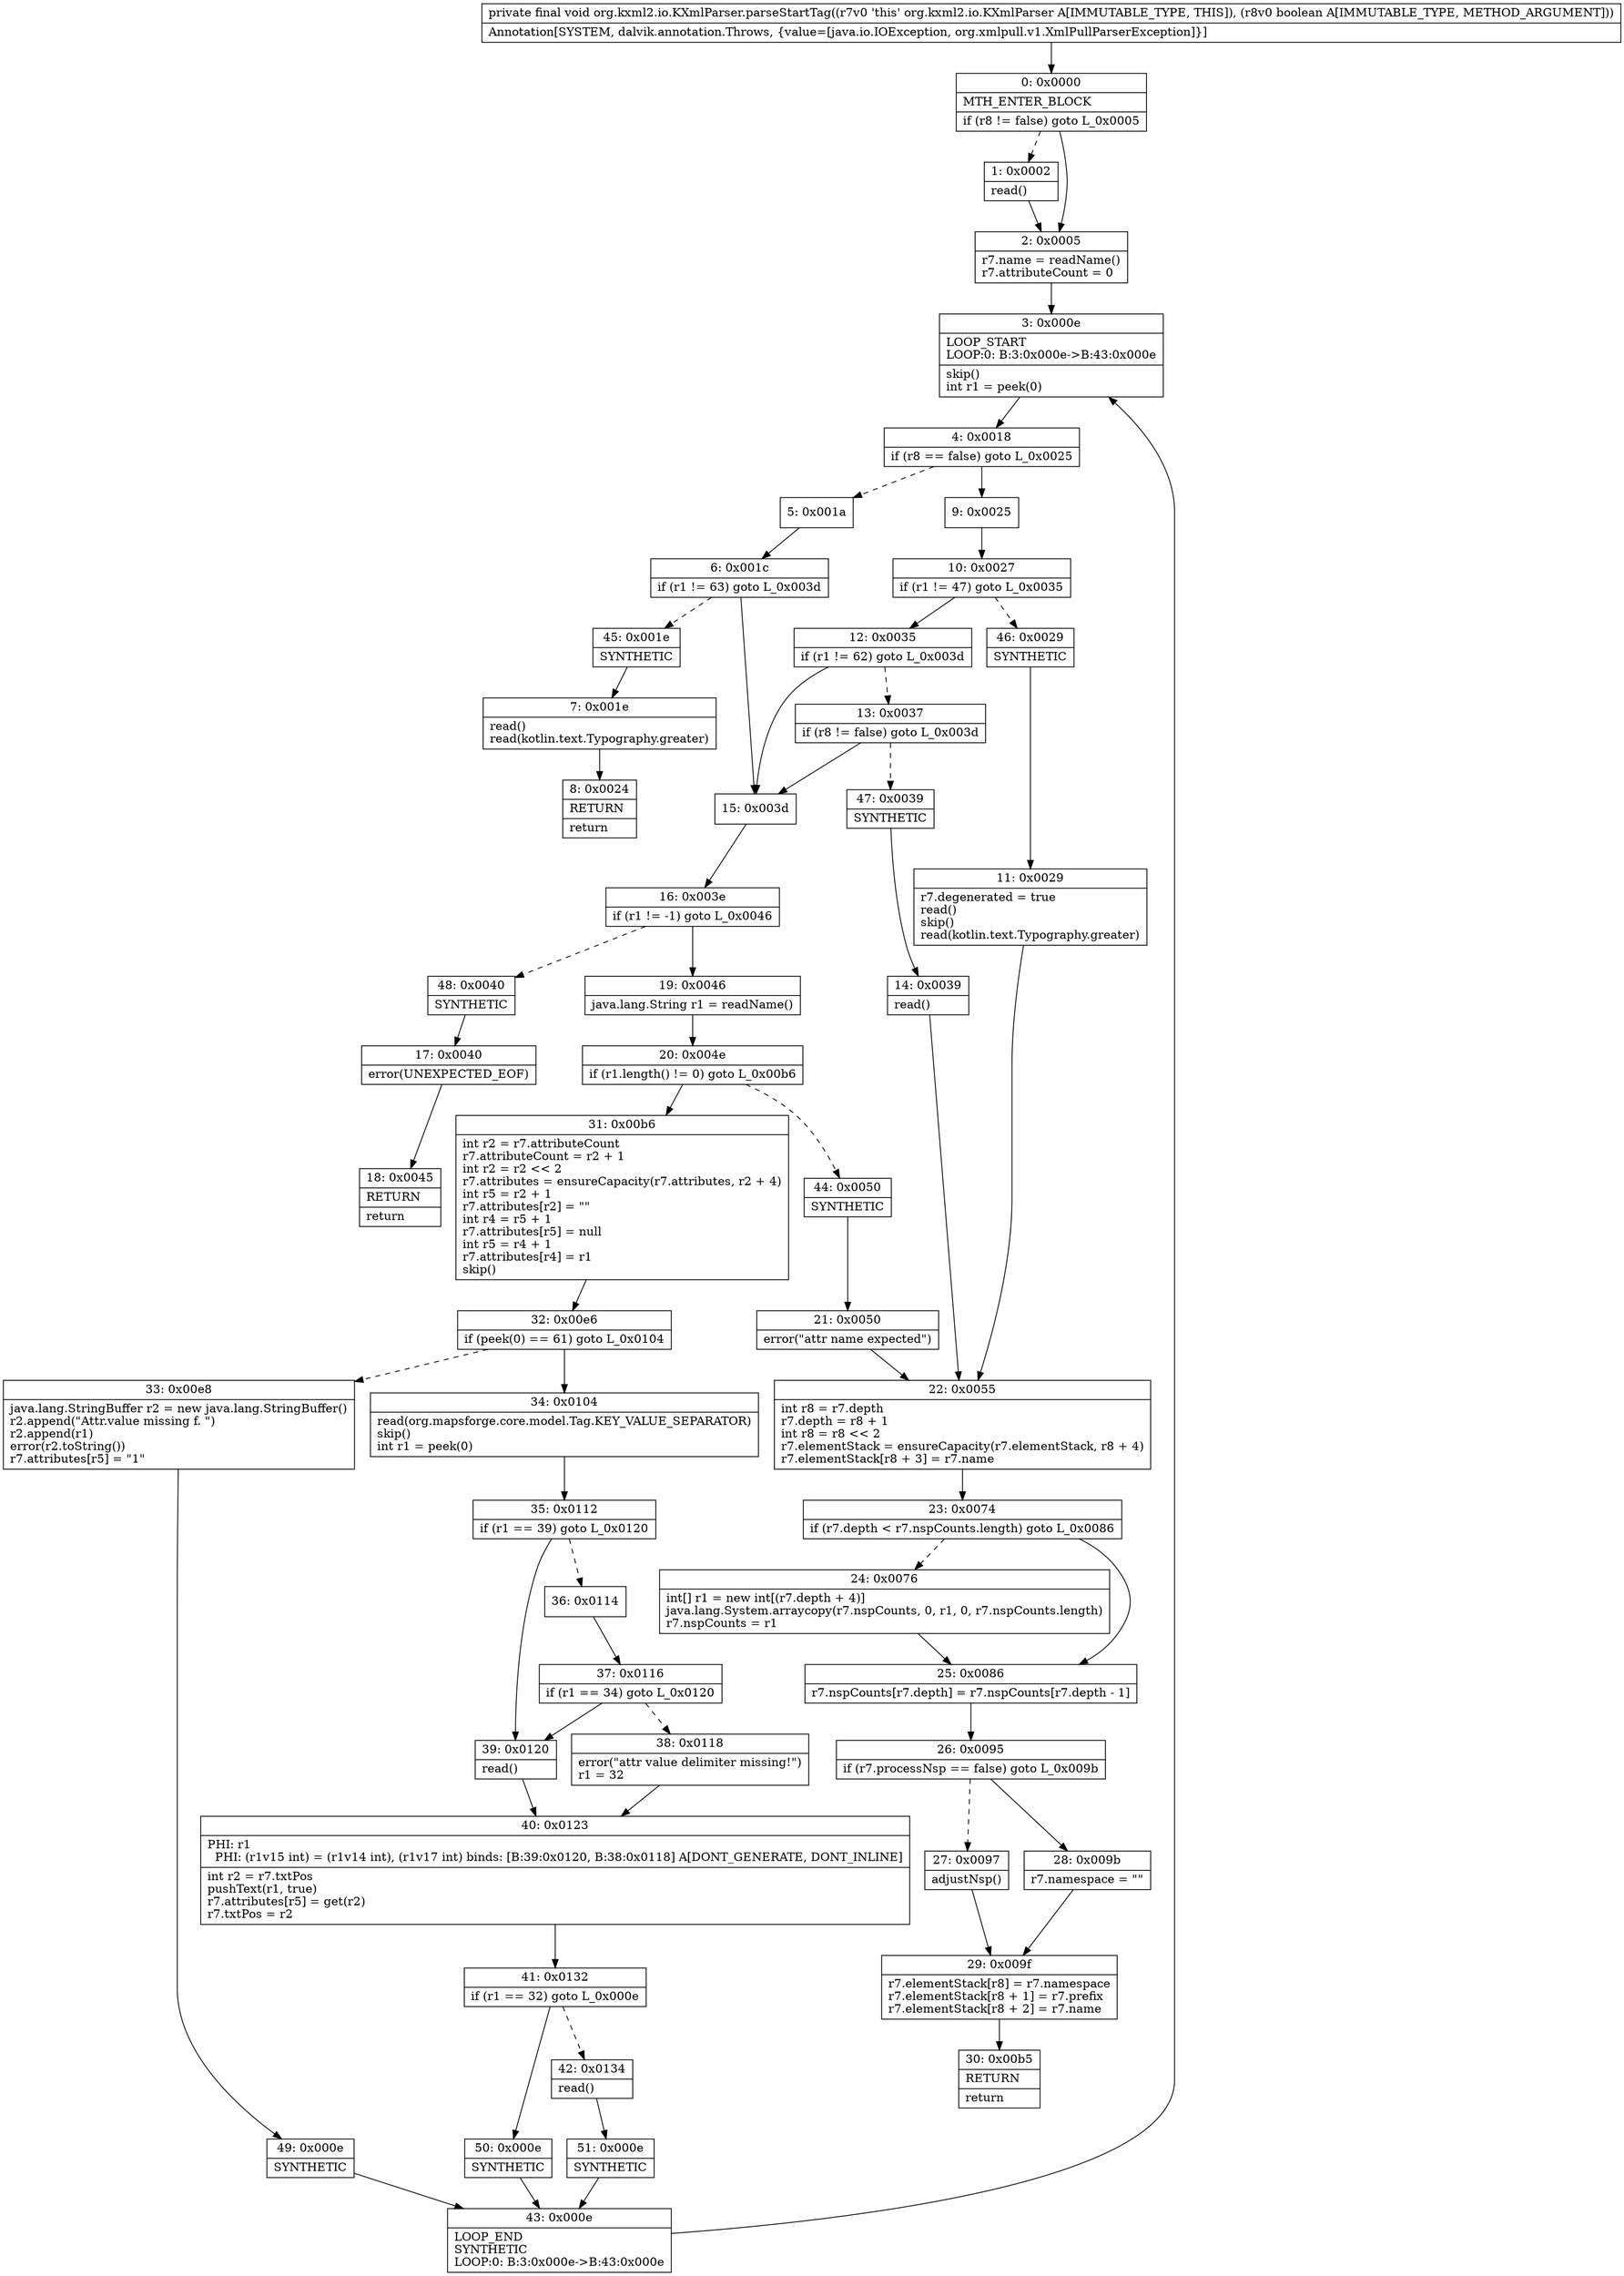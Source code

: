 digraph "CFG fororg.kxml2.io.KXmlParser.parseStartTag(Z)V" {
Node_0 [shape=record,label="{0\:\ 0x0000|MTH_ENTER_BLOCK\l|if (r8 != false) goto L_0x0005\l}"];
Node_1 [shape=record,label="{1\:\ 0x0002|read()\l}"];
Node_2 [shape=record,label="{2\:\ 0x0005|r7.name = readName()\lr7.attributeCount = 0\l}"];
Node_3 [shape=record,label="{3\:\ 0x000e|LOOP_START\lLOOP:0: B:3:0x000e\-\>B:43:0x000e\l|skip()\lint r1 = peek(0)\l}"];
Node_4 [shape=record,label="{4\:\ 0x0018|if (r8 == false) goto L_0x0025\l}"];
Node_5 [shape=record,label="{5\:\ 0x001a}"];
Node_6 [shape=record,label="{6\:\ 0x001c|if (r1 != 63) goto L_0x003d\l}"];
Node_7 [shape=record,label="{7\:\ 0x001e|read()\lread(kotlin.text.Typography.greater)\l}"];
Node_8 [shape=record,label="{8\:\ 0x0024|RETURN\l|return\l}"];
Node_9 [shape=record,label="{9\:\ 0x0025}"];
Node_10 [shape=record,label="{10\:\ 0x0027|if (r1 != 47) goto L_0x0035\l}"];
Node_11 [shape=record,label="{11\:\ 0x0029|r7.degenerated = true\lread()\lskip()\lread(kotlin.text.Typography.greater)\l}"];
Node_12 [shape=record,label="{12\:\ 0x0035|if (r1 != 62) goto L_0x003d\l}"];
Node_13 [shape=record,label="{13\:\ 0x0037|if (r8 != false) goto L_0x003d\l}"];
Node_14 [shape=record,label="{14\:\ 0x0039|read()\l}"];
Node_15 [shape=record,label="{15\:\ 0x003d}"];
Node_16 [shape=record,label="{16\:\ 0x003e|if (r1 != \-1) goto L_0x0046\l}"];
Node_17 [shape=record,label="{17\:\ 0x0040|error(UNEXPECTED_EOF)\l}"];
Node_18 [shape=record,label="{18\:\ 0x0045|RETURN\l|return\l}"];
Node_19 [shape=record,label="{19\:\ 0x0046|java.lang.String r1 = readName()\l}"];
Node_20 [shape=record,label="{20\:\ 0x004e|if (r1.length() != 0) goto L_0x00b6\l}"];
Node_21 [shape=record,label="{21\:\ 0x0050|error(\"attr name expected\")\l}"];
Node_22 [shape=record,label="{22\:\ 0x0055|int r8 = r7.depth\lr7.depth = r8 + 1\lint r8 = r8 \<\< 2\lr7.elementStack = ensureCapacity(r7.elementStack, r8 + 4)\lr7.elementStack[r8 + 3] = r7.name\l}"];
Node_23 [shape=record,label="{23\:\ 0x0074|if (r7.depth \< r7.nspCounts.length) goto L_0x0086\l}"];
Node_24 [shape=record,label="{24\:\ 0x0076|int[] r1 = new int[(r7.depth + 4)]\ljava.lang.System.arraycopy(r7.nspCounts, 0, r1, 0, r7.nspCounts.length)\lr7.nspCounts = r1\l}"];
Node_25 [shape=record,label="{25\:\ 0x0086|r7.nspCounts[r7.depth] = r7.nspCounts[r7.depth \- 1]\l}"];
Node_26 [shape=record,label="{26\:\ 0x0095|if (r7.processNsp == false) goto L_0x009b\l}"];
Node_27 [shape=record,label="{27\:\ 0x0097|adjustNsp()\l}"];
Node_28 [shape=record,label="{28\:\ 0x009b|r7.namespace = \"\"\l}"];
Node_29 [shape=record,label="{29\:\ 0x009f|r7.elementStack[r8] = r7.namespace\lr7.elementStack[r8 + 1] = r7.prefix\lr7.elementStack[r8 + 2] = r7.name\l}"];
Node_30 [shape=record,label="{30\:\ 0x00b5|RETURN\l|return\l}"];
Node_31 [shape=record,label="{31\:\ 0x00b6|int r2 = r7.attributeCount\lr7.attributeCount = r2 + 1\lint r2 = r2 \<\< 2\lr7.attributes = ensureCapacity(r7.attributes, r2 + 4)\lint r5 = r2 + 1\lr7.attributes[r2] = \"\"\lint r4 = r5 + 1\lr7.attributes[r5] = null\lint r5 = r4 + 1\lr7.attributes[r4] = r1\lskip()\l}"];
Node_32 [shape=record,label="{32\:\ 0x00e6|if (peek(0) == 61) goto L_0x0104\l}"];
Node_33 [shape=record,label="{33\:\ 0x00e8|java.lang.StringBuffer r2 = new java.lang.StringBuffer()\lr2.append(\"Attr.value missing f. \")\lr2.append(r1)\lerror(r2.toString())\lr7.attributes[r5] = \"1\"\l}"];
Node_34 [shape=record,label="{34\:\ 0x0104|read(org.mapsforge.core.model.Tag.KEY_VALUE_SEPARATOR)\lskip()\lint r1 = peek(0)\l}"];
Node_35 [shape=record,label="{35\:\ 0x0112|if (r1 == 39) goto L_0x0120\l}"];
Node_36 [shape=record,label="{36\:\ 0x0114}"];
Node_37 [shape=record,label="{37\:\ 0x0116|if (r1 == 34) goto L_0x0120\l}"];
Node_38 [shape=record,label="{38\:\ 0x0118|error(\"attr value delimiter missing!\")\lr1 = 32\l}"];
Node_39 [shape=record,label="{39\:\ 0x0120|read()\l}"];
Node_40 [shape=record,label="{40\:\ 0x0123|PHI: r1 \l  PHI: (r1v15 int) = (r1v14 int), (r1v17 int) binds: [B:39:0x0120, B:38:0x0118] A[DONT_GENERATE, DONT_INLINE]\l|int r2 = r7.txtPos\lpushText(r1, true)\lr7.attributes[r5] = get(r2)\lr7.txtPos = r2\l}"];
Node_41 [shape=record,label="{41\:\ 0x0132|if (r1 == 32) goto L_0x000e\l}"];
Node_42 [shape=record,label="{42\:\ 0x0134|read()\l}"];
Node_43 [shape=record,label="{43\:\ 0x000e|LOOP_END\lSYNTHETIC\lLOOP:0: B:3:0x000e\-\>B:43:0x000e\l}"];
Node_44 [shape=record,label="{44\:\ 0x0050|SYNTHETIC\l}"];
Node_45 [shape=record,label="{45\:\ 0x001e|SYNTHETIC\l}"];
Node_46 [shape=record,label="{46\:\ 0x0029|SYNTHETIC\l}"];
Node_47 [shape=record,label="{47\:\ 0x0039|SYNTHETIC\l}"];
Node_48 [shape=record,label="{48\:\ 0x0040|SYNTHETIC\l}"];
Node_49 [shape=record,label="{49\:\ 0x000e|SYNTHETIC\l}"];
Node_50 [shape=record,label="{50\:\ 0x000e|SYNTHETIC\l}"];
Node_51 [shape=record,label="{51\:\ 0x000e|SYNTHETIC\l}"];
MethodNode[shape=record,label="{private final void org.kxml2.io.KXmlParser.parseStartTag((r7v0 'this' org.kxml2.io.KXmlParser A[IMMUTABLE_TYPE, THIS]), (r8v0 boolean A[IMMUTABLE_TYPE, METHOD_ARGUMENT]))  | Annotation[SYSTEM, dalvik.annotation.Throws, \{value=[java.io.IOException, org.xmlpull.v1.XmlPullParserException]\}]\l}"];
MethodNode -> Node_0;
Node_0 -> Node_1[style=dashed];
Node_0 -> Node_2;
Node_1 -> Node_2;
Node_2 -> Node_3;
Node_3 -> Node_4;
Node_4 -> Node_5[style=dashed];
Node_4 -> Node_9;
Node_5 -> Node_6;
Node_6 -> Node_15;
Node_6 -> Node_45[style=dashed];
Node_7 -> Node_8;
Node_9 -> Node_10;
Node_10 -> Node_12;
Node_10 -> Node_46[style=dashed];
Node_11 -> Node_22;
Node_12 -> Node_13[style=dashed];
Node_12 -> Node_15;
Node_13 -> Node_15;
Node_13 -> Node_47[style=dashed];
Node_14 -> Node_22;
Node_15 -> Node_16;
Node_16 -> Node_19;
Node_16 -> Node_48[style=dashed];
Node_17 -> Node_18;
Node_19 -> Node_20;
Node_20 -> Node_31;
Node_20 -> Node_44[style=dashed];
Node_21 -> Node_22;
Node_22 -> Node_23;
Node_23 -> Node_24[style=dashed];
Node_23 -> Node_25;
Node_24 -> Node_25;
Node_25 -> Node_26;
Node_26 -> Node_27[style=dashed];
Node_26 -> Node_28;
Node_27 -> Node_29;
Node_28 -> Node_29;
Node_29 -> Node_30;
Node_31 -> Node_32;
Node_32 -> Node_33[style=dashed];
Node_32 -> Node_34;
Node_33 -> Node_49;
Node_34 -> Node_35;
Node_35 -> Node_36[style=dashed];
Node_35 -> Node_39;
Node_36 -> Node_37;
Node_37 -> Node_38[style=dashed];
Node_37 -> Node_39;
Node_38 -> Node_40;
Node_39 -> Node_40;
Node_40 -> Node_41;
Node_41 -> Node_42[style=dashed];
Node_41 -> Node_50;
Node_42 -> Node_51;
Node_43 -> Node_3;
Node_44 -> Node_21;
Node_45 -> Node_7;
Node_46 -> Node_11;
Node_47 -> Node_14;
Node_48 -> Node_17;
Node_49 -> Node_43;
Node_50 -> Node_43;
Node_51 -> Node_43;
}

